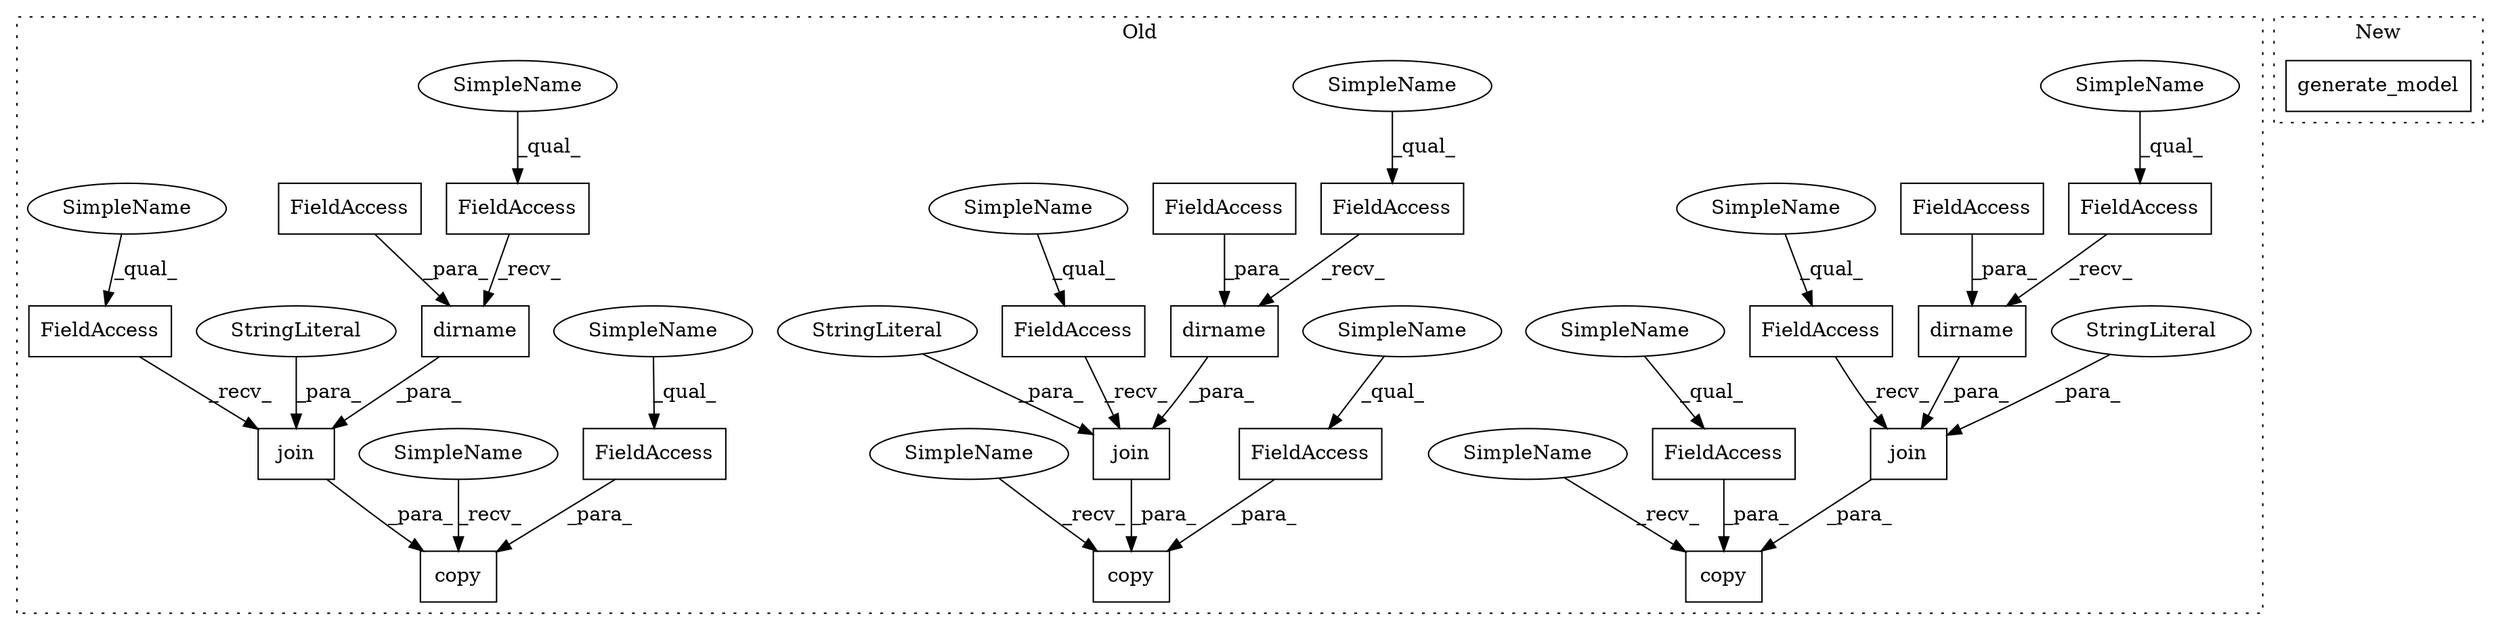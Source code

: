 digraph G {
subgraph cluster0 {
1 [label="join" a="32" s="1150,1207" l="5,1" shape="box"];
3 [label="FieldAccess" a="22" s="1142" l="7" shape="box"];
4 [label="dirname" a="32" s="1163,1179" l="8,1" shape="box"];
5 [label="FieldAccess" a="22" s="1171" l="8" shape="box"];
6 [label="StringLiteral" a="45" s="1181" l="26" shape="ellipse"];
7 [label="FieldAccess" a="22" s="1049" l="7" shape="box"];
8 [label="FieldAccess" a="22" s="1155" l="7" shape="box"];
9 [label="FieldAccess" a="22" s="1036" l="7" shape="box"];
10 [label="FieldAccess" a="22" s="1260" l="7" shape="box"];
11 [label="FieldAccess" a="22" s="1247" l="7" shape="box"];
12 [label="copy" a="32" s="1137,1228" l="5,1" shape="box"];
13 [label="FieldAccess" a="22" s="1209" l="19" shape="box"];
14 [label="FieldAccess" a="22" s="1104" l="19" shape="box"];
15 [label="FieldAccess" a="22" s="1309" l="17" shape="box"];
16 [label="join" a="32" s="1044,1102" l="5,1" shape="box"];
17 [label="copy" a="32" s="1031,1123" l="5,1" shape="box"];
18 [label="copy" a="32" s="1242,1326" l="5,1" shape="box"];
19 [label="join" a="32" s="1255,1307" l="5,1" shape="box"];
20 [label="StringLiteral" a="45" s="1075" l="27" shape="ellipse"];
21 [label="dirname" a="32" s="1268,1284" l="8,1" shape="box"];
22 [label="FieldAccess" a="22" s="1276" l="8" shape="box"];
23 [label="StringLiteral" a="45" s="1286" l="21" shape="ellipse"];
24 [label="dirname" a="32" s="1057,1073" l="8,1" shape="box"];
25 [label="FieldAccess" a="22" s="1065" l="8" shape="box"];
26 [label="SimpleName" a="42" s="1142" l="2" shape="ellipse"];
27 [label="SimpleName" a="42" s="1036" l="2" shape="ellipse"];
28 [label="SimpleName" a="42" s="1155" l="2" shape="ellipse"];
29 [label="SimpleName" a="42" s="1247" l="2" shape="ellipse"];
30 [label="SimpleName" a="42" s="1260" l="2" shape="ellipse"];
31 [label="SimpleName" a="42" s="1049" l="2" shape="ellipse"];
32 [label="SimpleName" a="42" s="1209" l="3" shape="ellipse"];
33 [label="SimpleName" a="42" s="1309" l="3" shape="ellipse"];
34 [label="SimpleName" a="42" s="1104" l="3" shape="ellipse"];
35 [label="SimpleName" a="42" s="1024" l="6" shape="ellipse"];
36 [label="SimpleName" a="42" s="1235" l="6" shape="ellipse"];
37 [label="SimpleName" a="42" s="1130" l="6" shape="ellipse"];
label = "Old";
style="dotted";
}
subgraph cluster1 {
2 [label="generate_model" a="32" s="1610" l="16" shape="box"];
label = "New";
style="dotted";
}
1 -> 12 [label="_para_"];
3 -> 1 [label="_recv_"];
4 -> 1 [label="_para_"];
5 -> 4 [label="_para_"];
6 -> 1 [label="_para_"];
7 -> 24 [label="_recv_"];
8 -> 4 [label="_recv_"];
9 -> 16 [label="_recv_"];
10 -> 21 [label="_recv_"];
11 -> 19 [label="_recv_"];
13 -> 12 [label="_para_"];
14 -> 17 [label="_para_"];
15 -> 18 [label="_para_"];
16 -> 17 [label="_para_"];
19 -> 18 [label="_para_"];
20 -> 16 [label="_para_"];
21 -> 19 [label="_para_"];
22 -> 21 [label="_para_"];
23 -> 19 [label="_para_"];
24 -> 16 [label="_para_"];
25 -> 24 [label="_para_"];
26 -> 3 [label="_qual_"];
27 -> 9 [label="_qual_"];
28 -> 8 [label="_qual_"];
29 -> 11 [label="_qual_"];
30 -> 10 [label="_qual_"];
31 -> 7 [label="_qual_"];
32 -> 13 [label="_qual_"];
33 -> 15 [label="_qual_"];
34 -> 14 [label="_qual_"];
35 -> 17 [label="_recv_"];
36 -> 18 [label="_recv_"];
37 -> 12 [label="_recv_"];
}